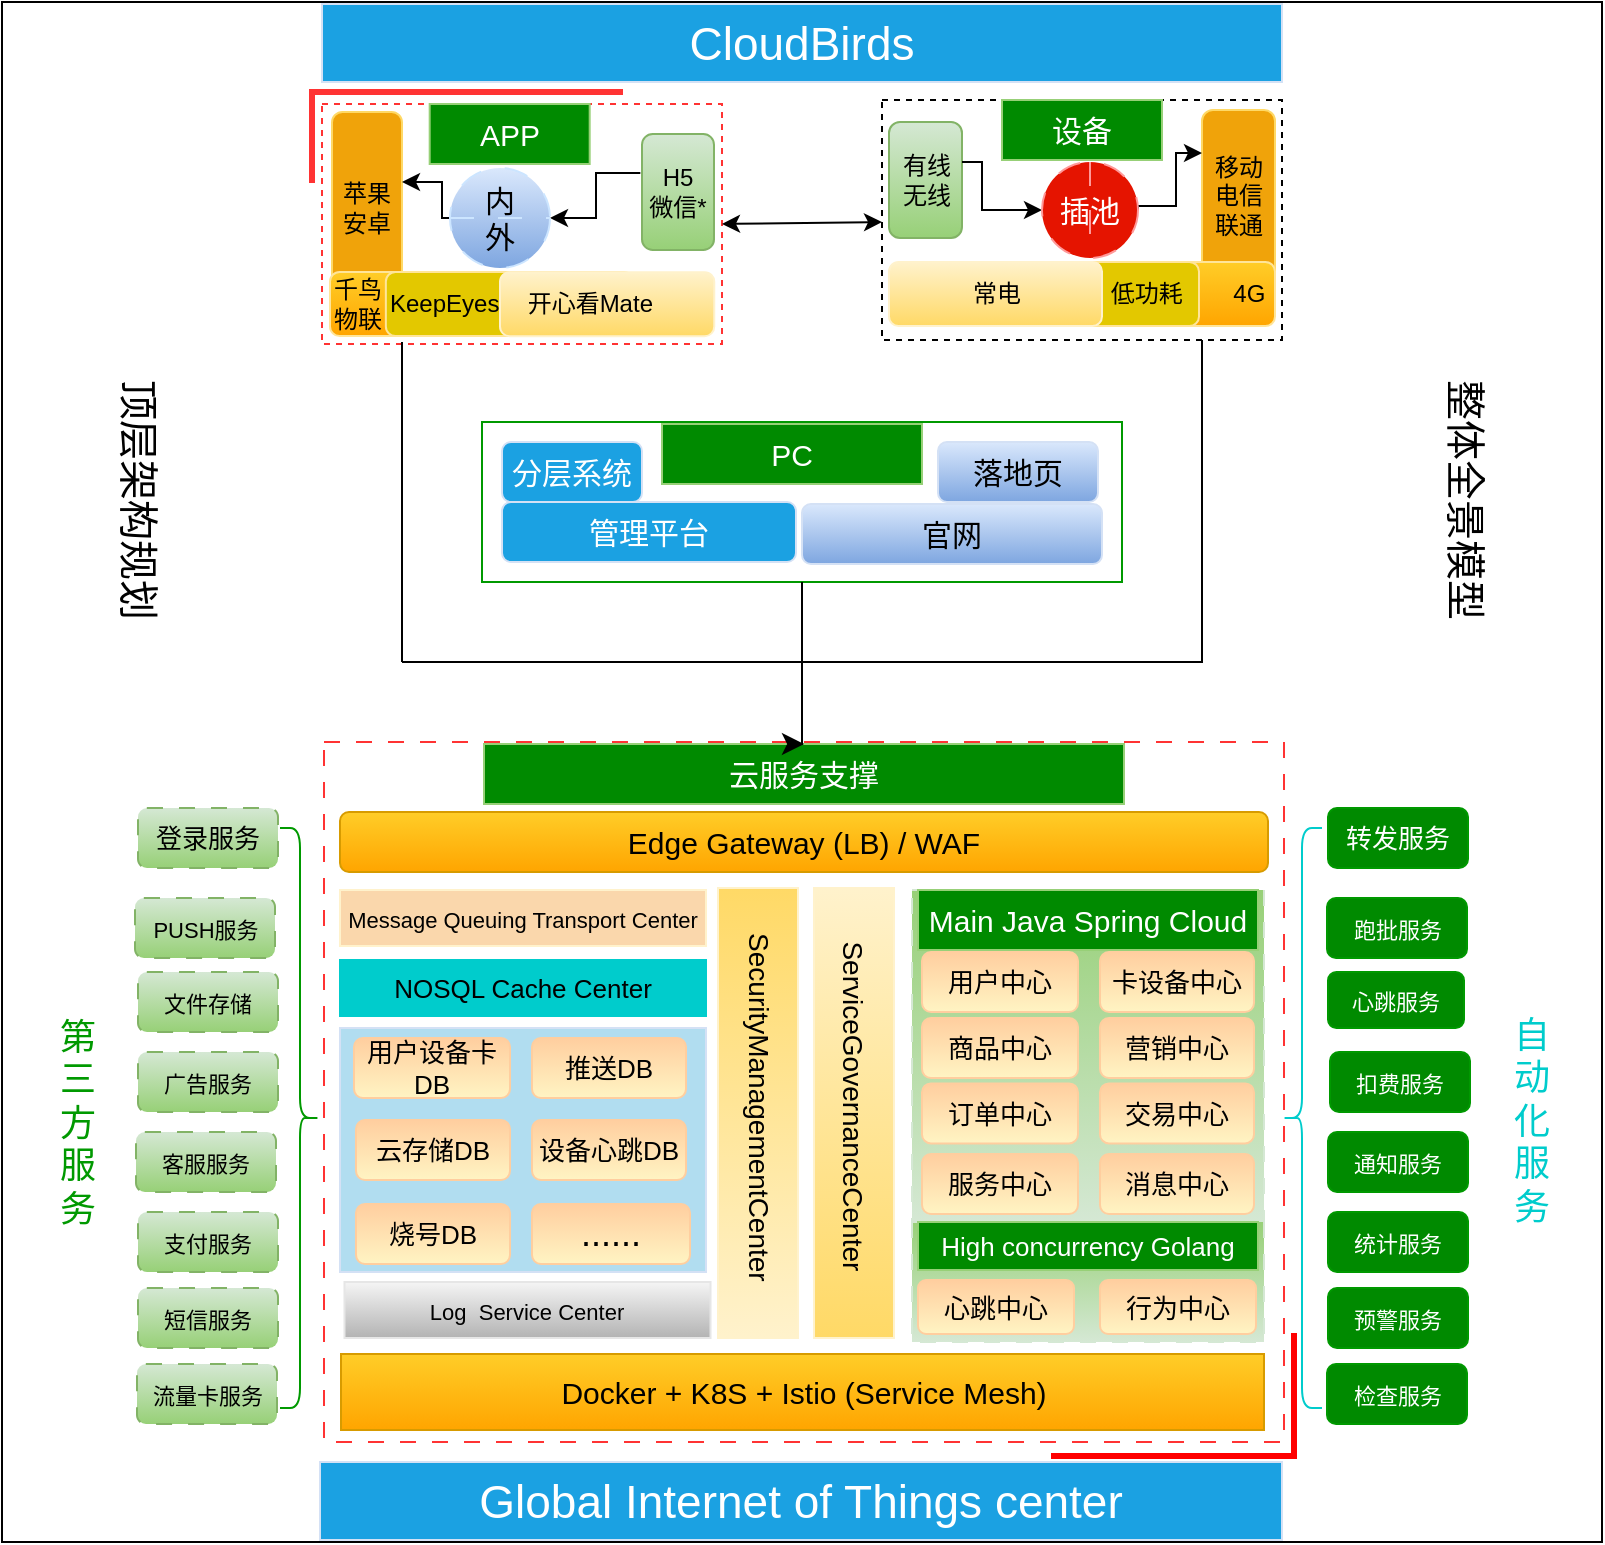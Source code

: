 <mxfile version="20.8.23" type="github">
  <diagram name="第 1 页" id="3wjH-HXWQzSyyufw11Ov">
    <mxGraphModel dx="2261" dy="1924" grid="1" gridSize="10" guides="1" tooltips="1" connect="1" arrows="1" fold="1" page="1" pageScale="1" pageWidth="827" pageHeight="1169" math="0" shadow="0">
      <root>
        <mxCell id="0" />
        <mxCell id="1" parent="0" />
        <mxCell id="p9PwpCMCgUYC3A1e71X0-145" value="" style="rounded=0;whiteSpace=wrap;html=1;fontSize=13;" vertex="1" parent="1">
          <mxGeometry x="-40" y="-10" width="800" height="770" as="geometry" />
        </mxCell>
        <mxCell id="p9PwpCMCgUYC3A1e71X0-10" value="" style="rounded=0;whiteSpace=wrap;html=1;fontSize=15;strokeColor=#009900;" vertex="1" parent="1">
          <mxGeometry x="200" y="200" width="320" height="80" as="geometry" />
        </mxCell>
        <mxCell id="p9PwpCMCgUYC3A1e71X0-11" value="" style="rounded=0;whiteSpace=wrap;html=1;fontSize=15;strokeColor=#FF3333;dashed=1;" vertex="1" parent="1">
          <mxGeometry x="120" y="41" width="200" height="120" as="geometry" />
        </mxCell>
        <mxCell id="p9PwpCMCgUYC3A1e71X0-12" value="" style="rounded=0;whiteSpace=wrap;html=1;fontSize=15;dashed=1;" vertex="1" parent="1">
          <mxGeometry x="400" y="39" width="200" height="120" as="geometry" />
        </mxCell>
        <mxCell id="p9PwpCMCgUYC3A1e71X0-13" value="" style="rounded=0;whiteSpace=wrap;html=1;fontSize=15;strokeColor=#FF3333;dashed=1;dashPattern=8 8;" vertex="1" parent="1">
          <mxGeometry x="121" y="360" width="480" height="350" as="geometry" />
        </mxCell>
        <mxCell id="p9PwpCMCgUYC3A1e71X0-14" value="APP" style="text;html=1;align=center;verticalAlign=middle;whiteSpace=wrap;rounded=0;fontSize=15;fillColor=#008a00;fontColor=#ffffff;strokeColor=#97D077;" vertex="1" parent="1">
          <mxGeometry x="173.84" y="41" width="80" height="30" as="geometry" />
        </mxCell>
        <mxCell id="p9PwpCMCgUYC3A1e71X0-15" value="设备" style="text;html=1;align=center;verticalAlign=middle;whiteSpace=wrap;rounded=0;fontSize=15;fillColor=#008a00;fontColor=#ffffff;strokeColor=#97D077;" vertex="1" parent="1">
          <mxGeometry x="460" y="39" width="80" height="30" as="geometry" />
        </mxCell>
        <mxCell id="p9PwpCMCgUYC3A1e71X0-16" value="PC" style="text;html=1;align=center;verticalAlign=middle;whiteSpace=wrap;rounded=0;fontSize=15;fillColor=#008a00;fontColor=#ffffff;strokeColor=#97D077;" vertex="1" parent="1">
          <mxGeometry x="290" y="201" width="130" height="30" as="geometry" />
        </mxCell>
        <mxCell id="p9PwpCMCgUYC3A1e71X0-17" value="云服务支撑" style="text;html=1;align=center;verticalAlign=middle;whiteSpace=wrap;rounded=0;fontSize=15;fillColor=#008a00;fontColor=#ffffff;strokeColor=#97D077;" vertex="1" parent="1">
          <mxGeometry x="201" y="361" width="320" height="30" as="geometry" />
        </mxCell>
        <mxCell id="p9PwpCMCgUYC3A1e71X0-18" value="苹果&lt;br style=&quot;font-size: 12px;&quot;&gt;安卓" style="rounded=1;whiteSpace=wrap;html=1;fontSize=12;fillColor=#f0a30a;strokeColor=#FFD966;fontColor=#000000;" vertex="1" parent="1">
          <mxGeometry x="125" y="45" width="35" height="95" as="geometry" />
        </mxCell>
        <mxCell id="p9PwpCMCgUYC3A1e71X0-176" value="" style="edgeStyle=orthogonalEdgeStyle;rounded=0;orthogonalLoop=1;jettySize=auto;html=1;fontSize=12;fontColor=#000000;exitX=-0.023;exitY=0.337;exitDx=0;exitDy=0;exitPerimeter=0;" edge="1" parent="1" source="p9PwpCMCgUYC3A1e71X0-19" target="p9PwpCMCgUYC3A1e71X0-85">
          <mxGeometry relative="1" as="geometry" />
        </mxCell>
        <mxCell id="p9PwpCMCgUYC3A1e71X0-19" value="H5&lt;br style=&quot;font-size: 12px;&quot;&gt;微信*" style="rounded=1;whiteSpace=wrap;html=1;fontSize=12;fillColor=#d5e8d4;gradientColor=#97d077;strokeColor=#82b366;" vertex="1" parent="1">
          <mxGeometry x="280" y="56" width="36" height="58" as="geometry" />
        </mxCell>
        <mxCell id="p9PwpCMCgUYC3A1e71X0-20" value="&lt;font style=&quot;font-size: 12px;&quot;&gt;千鸟&lt;br&gt;物联&lt;/font&gt;" style="rounded=1;whiteSpace=wrap;html=1;fontSize=12;fillColor=#ffcd28;strokeColor=#FFE599;aspect=fixed;align=left;gradientColor=#ffa500;" vertex="1" parent="1">
          <mxGeometry x="124" y="125" width="55.65" height="32" as="geometry" />
        </mxCell>
        <mxCell id="p9PwpCMCgUYC3A1e71X0-21" value="KeepEyes" style="rounded=1;whiteSpace=wrap;html=1;fontSize=12;fillColor=#e3c800;strokeColor=#FFE599;fontColor=#000000;aspect=fixed;align=left;" vertex="1" parent="1">
          <mxGeometry x="151.93" y="125" width="123.81" height="32" as="geometry" />
        </mxCell>
        <mxCell id="p9PwpCMCgUYC3A1e71X0-23" value="" style="shape=partialRectangle;whiteSpace=wrap;html=1;bottom=0;right=0;fillColor=none;fontSize=15;strokeColor=#FF3333;strokeWidth=3;" vertex="1" parent="1">
          <mxGeometry x="115" y="35" width="154" height="44" as="geometry" />
        </mxCell>
        <mxCell id="p9PwpCMCgUYC3A1e71X0-22" value="开心看Mate&amp;nbsp; &amp;nbsp; &amp;nbsp;" style="rounded=1;whiteSpace=wrap;html=1;fontSize=12;fillColor=#fff2cc;strokeColor=#FFF2CC;gradientColor=#ffd966;aspect=fixed;align=center;" vertex="1" parent="1">
          <mxGeometry x="209" y="125.1" width="107.14" height="32" as="geometry" />
        </mxCell>
        <mxCell id="p9PwpCMCgUYC3A1e71X0-24" value="" style="shape=partialRectangle;whiteSpace=wrap;html=1;top=0;left=0;fillColor=none;fontSize=15;strokeColor=#FF0000;strokeWidth=3;" vertex="1" parent="1">
          <mxGeometry x="486" y="657" width="120" height="60" as="geometry" />
        </mxCell>
        <mxCell id="p9PwpCMCgUYC3A1e71X0-68" value="" style="edgeStyle=segmentEdgeStyle;endArrow=classic;html=1;curved=0;rounded=0;endSize=8;startSize=8;fontSize=21;entryX=0.5;entryY=0;entryDx=0;entryDy=0;exitX=0.8;exitY=1;exitDx=0;exitDy=0;exitPerimeter=0;" edge="1" parent="1" source="p9PwpCMCgUYC3A1e71X0-12" target="p9PwpCMCgUYC3A1e71X0-17">
          <mxGeometry width="50" height="50" relative="1" as="geometry">
            <mxPoint x="560" y="200" as="sourcePoint" />
            <mxPoint x="440" y="200" as="targetPoint" />
            <Array as="points">
              <mxPoint x="560" y="320" />
              <mxPoint x="360" y="320" />
            </Array>
          </mxGeometry>
        </mxCell>
        <mxCell id="p9PwpCMCgUYC3A1e71X0-70" value="" style="endArrow=classic;startArrow=classic;html=1;rounded=0;fontSize=21;exitX=1;exitY=0.5;exitDx=0;exitDy=0;" edge="1" parent="1" source="p9PwpCMCgUYC3A1e71X0-11">
          <mxGeometry width="50" height="50" relative="1" as="geometry">
            <mxPoint x="320" y="220" as="sourcePoint" />
            <mxPoint x="400" y="100" as="targetPoint" />
          </mxGeometry>
        </mxCell>
        <mxCell id="p9PwpCMCgUYC3A1e71X0-72" value="" style="endArrow=none;html=1;rounded=0;fontSize=21;" edge="1" parent="1">
          <mxGeometry width="50" height="50" relative="1" as="geometry">
            <mxPoint x="160" y="320" as="sourcePoint" />
            <mxPoint x="360" y="320" as="targetPoint" />
          </mxGeometry>
        </mxCell>
        <mxCell id="p9PwpCMCgUYC3A1e71X0-73" value="" style="endArrow=none;html=1;rounded=0;fontSize=21;entryX=0.5;entryY=1;entryDx=0;entryDy=0;" edge="1" parent="1" target="p9PwpCMCgUYC3A1e71X0-10">
          <mxGeometry width="50" height="50" relative="1" as="geometry">
            <mxPoint x="360" y="360" as="sourcePoint" />
            <mxPoint x="440" y="200" as="targetPoint" />
          </mxGeometry>
        </mxCell>
        <mxCell id="p9PwpCMCgUYC3A1e71X0-74" value="" style="endArrow=none;html=1;rounded=0;fontSize=21;" edge="1" parent="1">
          <mxGeometry width="50" height="50" relative="1" as="geometry">
            <mxPoint x="160" y="320" as="sourcePoint" />
            <mxPoint x="160" y="160" as="targetPoint" />
          </mxGeometry>
        </mxCell>
        <mxCell id="p9PwpCMCgUYC3A1e71X0-75" value="移动&lt;br style=&quot;font-size: 12px;&quot;&gt;电信&lt;br style=&quot;font-size: 12px;&quot;&gt;联通" style="rounded=1;whiteSpace=wrap;html=1;fontSize=12;fillColor=#f0a30a;strokeColor=#FFD966;fontColor=#000000;" vertex="1" parent="1">
          <mxGeometry x="560" y="44" width="36.5" height="86" as="geometry" />
        </mxCell>
        <mxCell id="p9PwpCMCgUYC3A1e71X0-84" value="" style="edgeStyle=orthogonalEdgeStyle;rounded=0;orthogonalLoop=1;jettySize=auto;html=1;fontSize=17;exitX=1;exitY=0.5;exitDx=0;exitDy=0;entryX=0;entryY=0.25;entryDx=0;entryDy=0;" edge="1" parent="1" source="p9PwpCMCgUYC3A1e71X0-83" target="p9PwpCMCgUYC3A1e71X0-75">
          <mxGeometry relative="1" as="geometry">
            <Array as="points">
              <mxPoint x="528" y="92" />
              <mxPoint x="547" y="92" />
              <mxPoint x="547" y="66" />
            </Array>
          </mxGeometry>
        </mxCell>
        <mxCell id="p9PwpCMCgUYC3A1e71X0-77" value="有线&lt;br style=&quot;font-size: 12px;&quot;&gt;无线" style="rounded=1;whiteSpace=wrap;html=1;fontSize=12;fillColor=#d5e8d4;gradientColor=#97d077;strokeColor=#82b366;" vertex="1" parent="1">
          <mxGeometry x="403.5" y="50" width="36.5" height="58" as="geometry" />
        </mxCell>
        <mxCell id="p9PwpCMCgUYC3A1e71X0-80" value="4G&amp;nbsp;" style="rounded=1;whiteSpace=wrap;html=1;fontSize=12;fillColor=#ffcd28;strokeColor=#FFE599;align=right;gradientColor=#ffa500;" vertex="1" parent="1">
          <mxGeometry x="550" y="120" width="46.5" height="32" as="geometry" />
        </mxCell>
        <mxCell id="p9PwpCMCgUYC3A1e71X0-81" value="低功耗&amp;nbsp;&amp;nbsp;" style="rounded=1;whiteSpace=wrap;html=1;fontSize=12;fillColor=#e3c800;strokeColor=#FFE599;fontColor=#000000;align=right;" vertex="1" parent="1">
          <mxGeometry x="470" y="120" width="88.5" height="32" as="geometry" />
        </mxCell>
        <mxCell id="p9PwpCMCgUYC3A1e71X0-82" value="常电" style="rounded=1;whiteSpace=wrap;html=1;fontSize=12;fillColor=#fff2cc;gradientColor=#ffd966;strokeColor=#FFF2CC;" vertex="1" parent="1">
          <mxGeometry x="403.5" y="120" width="106.5" height="32" as="geometry" />
        </mxCell>
        <mxCell id="p9PwpCMCgUYC3A1e71X0-124" value="" style="edgeStyle=orthogonalEdgeStyle;rounded=0;orthogonalLoop=1;jettySize=auto;html=1;fontSize=16;fontColor=#FF3333;entryX=0;entryY=0.5;entryDx=0;entryDy=0;" edge="1" parent="1" target="p9PwpCMCgUYC3A1e71X0-83">
          <mxGeometry relative="1" as="geometry">
            <mxPoint x="440" y="70" as="sourcePoint" />
            <mxPoint x="450" y="84" as="targetPoint" />
            <Array as="points">
              <mxPoint x="440" y="70" />
              <mxPoint x="450" y="70" />
              <mxPoint x="450" y="94" />
            </Array>
          </mxGeometry>
        </mxCell>
        <mxCell id="p9PwpCMCgUYC3A1e71X0-83" value="插池" style="shape=lineEllipse;line=vertical;perimeter=ellipsePerimeter;whiteSpace=wrap;html=1;backgroundOutline=1;strokeColor=#FF9999;fontSize=15;fillColor=#e51400;dashed=1;dashPattern=12 12;fontColor=#ffffff;" vertex="1" parent="1">
          <mxGeometry x="480" y="70" width="48" height="48" as="geometry" />
        </mxCell>
        <mxCell id="p9PwpCMCgUYC3A1e71X0-123" style="edgeStyle=orthogonalEdgeStyle;rounded=0;orthogonalLoop=1;jettySize=auto;html=1;fontSize=16;fontColor=#FF3333;" edge="1" parent="1" source="p9PwpCMCgUYC3A1e71X0-85">
          <mxGeometry relative="1" as="geometry">
            <mxPoint x="160" y="80" as="targetPoint" />
            <Array as="points">
              <mxPoint x="180" y="98" />
              <mxPoint x="180" y="80" />
              <mxPoint x="160" y="80" />
            </Array>
          </mxGeometry>
        </mxCell>
        <mxCell id="p9PwpCMCgUYC3A1e71X0-85" value="内&lt;br style=&quot;font-size: 15px;&quot;&gt;外" style="shape=lineEllipse;perimeter=ellipsePerimeter;whiteSpace=wrap;html=1;backgroundOutline=1;strokeColor=#CCE5FF;fontSize=15;fillColor=#dae8fc;dashed=1;dashPattern=12 12;gradientColor=#7ea6e0;" vertex="1" parent="1">
          <mxGeometry x="184" y="73" width="50" height="50" as="geometry" />
        </mxCell>
        <mxCell id="p9PwpCMCgUYC3A1e71X0-86" value="管理平台" style="rounded=1;whiteSpace=wrap;html=1;fontSize=15;fillColor=#1ba1e2;strokeColor=#D4E1F5;fontColor=#ffffff;" vertex="1" parent="1">
          <mxGeometry x="210" y="240" width="147" height="30" as="geometry" />
        </mxCell>
        <mxCell id="p9PwpCMCgUYC3A1e71X0-87" value="分层系统" style="rounded=1;whiteSpace=wrap;html=1;fontSize=15;fillColor=#1ba1e2;strokeColor=#D4E1F5;fontColor=#ffffff;" vertex="1" parent="1">
          <mxGeometry x="210" y="210" width="70" height="30" as="geometry" />
        </mxCell>
        <mxCell id="p9PwpCMCgUYC3A1e71X0-91" value="官网" style="rounded=1;whiteSpace=wrap;html=1;fontSize=15;fillColor=#dae8fc;strokeColor=#D4E1F5;gradientColor=#7ea6e0;" vertex="1" parent="1">
          <mxGeometry x="360" y="241" width="150" height="30" as="geometry" />
        </mxCell>
        <mxCell id="p9PwpCMCgUYC3A1e71X0-92" value="落地页" style="rounded=1;whiteSpace=wrap;html=1;fontSize=15;fillColor=#dae8fc;strokeColor=#D4E1F5;gradientColor=#7ea6e0;" vertex="1" parent="1">
          <mxGeometry x="428" y="210" width="80" height="30" as="geometry" />
        </mxCell>
        <mxCell id="p9PwpCMCgUYC3A1e71X0-93" value="" style="shape=curlyBracket;whiteSpace=wrap;html=1;rounded=1;flipH=1;labelPosition=right;verticalLabelPosition=middle;align=left;verticalAlign=middle;strokeColor=#009900;fontSize=17;fillColor=#FFF2CC;" vertex="1" parent="1">
          <mxGeometry x="99" y="403" width="20" height="290" as="geometry" />
        </mxCell>
        <mxCell id="p9PwpCMCgUYC3A1e71X0-94" value="&lt;font style=&quot;font-size: 13px;&quot;&gt;登录服务&lt;/font&gt;" style="rounded=1;whiteSpace=wrap;html=1;strokeColor=#82b366;fontSize=17;fillColor=#d5e8d4;gradientColor=#97d077;dashed=1;dashPattern=8 8;" vertex="1" parent="1">
          <mxGeometry x="28" y="393" width="70" height="30" as="geometry" />
        </mxCell>
        <mxCell id="p9PwpCMCgUYC3A1e71X0-95" value="&lt;font style=&quot;font-size: 11px;&quot;&gt;PUSH服务&lt;/font&gt;" style="rounded=1;whiteSpace=wrap;html=1;strokeColor=#82b366;fontSize=17;fillColor=#d5e8d4;gradientColor=#97d077;dashed=1;dashPattern=8 8;" vertex="1" parent="1">
          <mxGeometry x="26.5" y="438" width="70" height="30" as="geometry" />
        </mxCell>
        <mxCell id="p9PwpCMCgUYC3A1e71X0-96" value="&lt;font style=&quot;font-size: 11px;&quot;&gt;文件存储&lt;/font&gt;" style="rounded=1;whiteSpace=wrap;html=1;strokeColor=#82b366;fontSize=17;fillColor=#d5e8d4;gradientColor=#97d077;dashed=1;dashPattern=8 8;" vertex="1" parent="1">
          <mxGeometry x="28" y="475" width="70" height="30" as="geometry" />
        </mxCell>
        <mxCell id="p9PwpCMCgUYC3A1e71X0-97" value="&lt;span style=&quot;font-size: 11px;&quot;&gt;广告服务&lt;/span&gt;" style="rounded=1;whiteSpace=wrap;html=1;strokeColor=#82b366;fontSize=17;fillColor=#d5e8d4;gradientColor=#97d077;dashed=1;dashPattern=8 8;" vertex="1" parent="1">
          <mxGeometry x="28" y="515" width="70" height="30" as="geometry" />
        </mxCell>
        <mxCell id="p9PwpCMCgUYC3A1e71X0-98" value="&lt;span style=&quot;font-size: 11px;&quot;&gt;客服服务&lt;/span&gt;" style="rounded=1;whiteSpace=wrap;html=1;strokeColor=#82b366;fontSize=17;fillColor=#d5e8d4;gradientColor=#97d077;dashed=1;dashPattern=8 8;" vertex="1" parent="1">
          <mxGeometry x="27" y="555" width="70" height="30" as="geometry" />
        </mxCell>
        <mxCell id="p9PwpCMCgUYC3A1e71X0-99" value="&lt;span style=&quot;font-size: 11px;&quot;&gt;支付服务&lt;/span&gt;" style="rounded=1;whiteSpace=wrap;html=1;strokeColor=#82b366;fontSize=17;fillColor=#d5e8d4;gradientColor=#97d077;dashed=1;dashPattern=8 8;" vertex="1" parent="1">
          <mxGeometry x="28" y="595" width="70" height="30" as="geometry" />
        </mxCell>
        <mxCell id="p9PwpCMCgUYC3A1e71X0-100" value="&lt;span style=&quot;font-size: 11px;&quot;&gt;短信服务&lt;/span&gt;" style="rounded=1;whiteSpace=wrap;html=1;strokeColor=#82b366;fontSize=17;fillColor=#d5e8d4;gradientColor=#97d077;dashed=1;dashPattern=8 8;" vertex="1" parent="1">
          <mxGeometry x="28" y="633" width="70" height="30" as="geometry" />
        </mxCell>
        <mxCell id="p9PwpCMCgUYC3A1e71X0-104" value="&lt;font color=&quot;#009900&quot; style=&quot;font-size: 18px;&quot;&gt;第&lt;br&gt;三&lt;br&gt;方&lt;br&gt;服&lt;br&gt;务&lt;/font&gt;" style="text;html=1;strokeColor=none;fillColor=none;align=center;verticalAlign=middle;whiteSpace=wrap;rounded=0;fontSize=11;" vertex="1" parent="1">
          <mxGeometry x="-32" y="536" width="60" height="30" as="geometry" />
        </mxCell>
        <mxCell id="p9PwpCMCgUYC3A1e71X0-106" value="&lt;span style=&quot;font-size: 11px;&quot;&gt;流量卡服务&lt;/span&gt;" style="rounded=1;whiteSpace=wrap;html=1;strokeColor=#82b366;fontSize=17;fillColor=#d5e8d4;gradientColor=#97d077;dashed=1;dashPattern=8 8;" vertex="1" parent="1">
          <mxGeometry x="27.5" y="671" width="70" height="30" as="geometry" />
        </mxCell>
        <mxCell id="p9PwpCMCgUYC3A1e71X0-108" value="&lt;font style=&quot;font-size: 13px;&quot;&gt;转发服务&lt;/font&gt;" style="rounded=1;whiteSpace=wrap;html=1;strokeColor=#009900;fontSize=17;fillColor=#008a00;fontColor=#ffffff;" vertex="1" parent="1">
          <mxGeometry x="623" y="393" width="70" height="30" as="geometry" />
        </mxCell>
        <mxCell id="p9PwpCMCgUYC3A1e71X0-109" value="&lt;span style=&quot;font-size: 11px;&quot;&gt;跑批服务&lt;/span&gt;" style="rounded=1;whiteSpace=wrap;html=1;strokeColor=#009900;fontSize=17;fillColor=#008a00;fontColor=#ffffff;" vertex="1" parent="1">
          <mxGeometry x="622.5" y="438" width="70" height="30" as="geometry" />
        </mxCell>
        <mxCell id="p9PwpCMCgUYC3A1e71X0-110" value="&lt;font style=&quot;font-size: 11px;&quot;&gt;心跳服务&lt;/font&gt;" style="rounded=1;whiteSpace=wrap;html=1;strokeColor=#009900;fontSize=17;fillColor=#008a00;fontColor=#ffffff;" vertex="1" parent="1">
          <mxGeometry x="623" y="475" width="68" height="28" as="geometry" />
        </mxCell>
        <mxCell id="p9PwpCMCgUYC3A1e71X0-111" value="&lt;span style=&quot;font-size: 11px;&quot;&gt;扣费服务&lt;/span&gt;" style="rounded=1;whiteSpace=wrap;html=1;strokeColor=#009900;fontSize=17;fillColor=#008a00;fontColor=#ffffff;" vertex="1" parent="1">
          <mxGeometry x="624" y="515" width="70" height="30" as="geometry" />
        </mxCell>
        <mxCell id="p9PwpCMCgUYC3A1e71X0-112" value="&lt;span style=&quot;font-size: 11px;&quot;&gt;通知服务&lt;/span&gt;" style="rounded=1;whiteSpace=wrap;html=1;strokeColor=#009900;fontSize=17;fillColor=#008a00;fontColor=#ffffff;" vertex="1" parent="1">
          <mxGeometry x="623" y="555" width="70" height="30" as="geometry" />
        </mxCell>
        <mxCell id="p9PwpCMCgUYC3A1e71X0-113" value="&lt;span style=&quot;font-size: 11px;&quot;&gt;统计服务&lt;/span&gt;" style="rounded=1;whiteSpace=wrap;html=1;strokeColor=#009900;fontSize=17;fillColor=#008a00;fontColor=#ffffff;" vertex="1" parent="1">
          <mxGeometry x="623" y="595" width="70" height="30" as="geometry" />
        </mxCell>
        <mxCell id="p9PwpCMCgUYC3A1e71X0-114" value="&lt;span style=&quot;font-size: 11px;&quot;&gt;预警服务&lt;/span&gt;" style="rounded=1;whiteSpace=wrap;html=1;strokeColor=#009900;fontSize=17;fillColor=#008a00;fontColor=#ffffff;" vertex="1" parent="1">
          <mxGeometry x="623" y="633" width="70" height="30" as="geometry" />
        </mxCell>
        <mxCell id="p9PwpCMCgUYC3A1e71X0-115" value="&lt;font style=&quot;font-size: 18px;&quot;&gt;&lt;font color=&quot;#00cccc&quot;&gt;自&lt;br&gt;动&lt;br&gt;化&lt;br&gt;服&lt;br&gt;务&lt;/font&gt;&lt;br&gt;&lt;/font&gt;" style="text;html=1;strokeColor=none;fillColor=none;align=center;verticalAlign=middle;whiteSpace=wrap;rounded=0;fontSize=11;" vertex="1" parent="1">
          <mxGeometry x="695" y="535" width="60" height="30" as="geometry" />
        </mxCell>
        <mxCell id="p9PwpCMCgUYC3A1e71X0-116" value="&lt;span style=&quot;font-size: 11px;&quot;&gt;检查服务&lt;/span&gt;" style="rounded=1;whiteSpace=wrap;html=1;strokeColor=#009900;fontSize=17;fillColor=#008a00;fontColor=#ffffff;" vertex="1" parent="1">
          <mxGeometry x="622.5" y="671" width="70" height="30" as="geometry" />
        </mxCell>
        <mxCell id="p9PwpCMCgUYC3A1e71X0-117" value="" style="shape=curlyBracket;whiteSpace=wrap;html=1;rounded=1;labelPosition=left;verticalLabelPosition=middle;align=right;verticalAlign=middle;strokeColor=#00CCCC;fontSize=16;fontColor=#FF3333;fillColor=#FFF2CC;" vertex="1" parent="1">
          <mxGeometry x="600" y="403" width="20" height="290" as="geometry" />
        </mxCell>
        <mxCell id="p9PwpCMCgUYC3A1e71X0-118" value="Edge Gateway (LB) / WAF" style="rounded=1;whiteSpace=wrap;html=1;strokeColor=#d79b00;fontSize=15;fillColor=#ffcd28;gradientColor=#ffa500;" vertex="1" parent="1">
          <mxGeometry x="129" y="395" width="464" height="30" as="geometry" />
        </mxCell>
        <mxCell id="p9PwpCMCgUYC3A1e71X0-129" value="&lt;font style=&quot;font-size: 11px;&quot; color=&quot;#000000&quot;&gt;Message Queuing Transport Center&lt;/font&gt;" style="rounded=0;whiteSpace=wrap;html=1;strokeColor=#FFF2CC;fontSize=13;fillColor=#fad7ac;" vertex="1" parent="1">
          <mxGeometry x="129" y="434" width="183" height="28" as="geometry" />
        </mxCell>
        <mxCell id="p9PwpCMCgUYC3A1e71X0-130" value="" style="rounded=0;whiteSpace=wrap;html=1;strokeColor=#D4E1F5;fontSize=13;fillColor=#b1ddf0;" vertex="1" parent="1">
          <mxGeometry x="129" y="503" width="183" height="122" as="geometry" />
        </mxCell>
        <mxCell id="p9PwpCMCgUYC3A1e71X0-131" value="Docker + K8S + Istio (Service Mesh)" style="rounded=0;whiteSpace=wrap;html=1;strokeColor=#d79b00;fontSize=15;fillColor=#ffcd28;gradientColor=#ffa500;" vertex="1" parent="1">
          <mxGeometry x="129.5" y="666" width="461.5" height="38" as="geometry" />
        </mxCell>
        <mxCell id="p9PwpCMCgUYC3A1e71X0-133" value="" style="rounded=0;whiteSpace=wrap;html=1;dashed=1;dashPattern=8 8;strokeColor=#D5E8D4;fontSize=13;fontColor=#00CCCC;fillColor=#97D077;gradientColor=#D5E8D4;" vertex="1" parent="1">
          <mxGeometry x="415" y="434" width="176" height="166" as="geometry" />
        </mxCell>
        <mxCell id="p9PwpCMCgUYC3A1e71X0-134" value="" style="rounded=0;whiteSpace=wrap;html=1;strokeColor=#FFF2CC;fontSize=13;fillColor=#fff2cc;gradientColor=#ffd966;direction=west;" vertex="1" parent="1">
          <mxGeometry x="318" y="433" width="40" height="225" as="geometry" />
        </mxCell>
        <mxCell id="p9PwpCMCgUYC3A1e71X0-136" value="" style="rounded=0;whiteSpace=wrap;html=1;strokeColor=#FFF2CC;fontSize=13;fillColor=#fff2cc;gradientColor=#ffd966;" vertex="1" parent="1">
          <mxGeometry x="366" y="433" width="40" height="225" as="geometry" />
        </mxCell>
        <mxCell id="p9PwpCMCgUYC3A1e71X0-137" value="&lt;font color=&quot;#000000&quot;&gt;用户设备卡DB&lt;/font&gt;" style="rounded=1;whiteSpace=wrap;html=1;strokeColor=#FFCE9F;fontSize=13;fontColor=#00CCCC;fillColor=#FFCE9F;gradientColor=#FFF4C3;" vertex="1" parent="1">
          <mxGeometry x="136" y="508" width="78" height="30" as="geometry" />
        </mxCell>
        <mxCell id="p9PwpCMCgUYC3A1e71X0-139" value="&lt;font color=&quot;#000000&quot;&gt;推送DB&lt;/font&gt;" style="rounded=1;whiteSpace=wrap;html=1;strokeColor=#FFCE9F;fontSize=13;fontColor=#00CCCC;fillColor=#FFCE9F;gradientColor=#FFF4C3;" vertex="1" parent="1">
          <mxGeometry x="225" y="508" width="77" height="30" as="geometry" />
        </mxCell>
        <mxCell id="p9PwpCMCgUYC3A1e71X0-140" value="&lt;font color=&quot;#000000&quot;&gt;云存储DB&lt;/font&gt;" style="rounded=1;whiteSpace=wrap;html=1;strokeColor=#FFCE9F;fontSize=13;fontColor=#00CCCC;fillColor=#FFCE9F;gradientColor=#FFF4C3;" vertex="1" parent="1">
          <mxGeometry x="137" y="549" width="77" height="30" as="geometry" />
        </mxCell>
        <mxCell id="p9PwpCMCgUYC3A1e71X0-141" value="&lt;font color=&quot;#000000&quot;&gt;设备心跳DB&lt;/font&gt;" style="rounded=1;whiteSpace=wrap;html=1;strokeColor=#FFCE9F;fontSize=13;fontColor=#00CCCC;fillColor=#FFCE9F;gradientColor=#FFF4C3;" vertex="1" parent="1">
          <mxGeometry x="225" y="549" width="77" height="30" as="geometry" />
        </mxCell>
        <mxCell id="p9PwpCMCgUYC3A1e71X0-142" value="&lt;font color=&quot;#000000&quot;&gt;烧号DB&lt;/font&gt;" style="rounded=1;whiteSpace=wrap;html=1;strokeColor=#FFCE9F;fontSize=13;fontColor=#00CCCC;fillColor=#FFCE9F;gradientColor=#FFF4C3;" vertex="1" parent="1">
          <mxGeometry x="137" y="591" width="77" height="30" as="geometry" />
        </mxCell>
        <mxCell id="p9PwpCMCgUYC3A1e71X0-146" value="&lt;font style=&quot;font-size: 20px;&quot;&gt;顶层架构规划&lt;/font&gt;" style="text;html=1;strokeColor=none;fillColor=none;align=center;verticalAlign=middle;whiteSpace=wrap;rounded=0;fontSize=20;fontColor=#000000;rotation=90;" vertex="1" parent="1">
          <mxGeometry x="-83" y="224" width="224" height="30" as="geometry" />
        </mxCell>
        <mxCell id="p9PwpCMCgUYC3A1e71X0-147" value="&lt;font style=&quot;font-size: 20px;&quot;&gt;整体全景模型&lt;/font&gt;" style="text;html=1;strokeColor=none;fillColor=none;align=center;verticalAlign=middle;whiteSpace=wrap;rounded=0;fontSize=20;fontColor=#000000;rotation=90;" vertex="1" parent="1">
          <mxGeometry x="590" y="224" width="205" height="30" as="geometry" />
        </mxCell>
        <mxCell id="p9PwpCMCgUYC3A1e71X0-148" value="&lt;font style=&quot;font-size: 14px;&quot;&gt;SecurityManagementCenter&lt;br&gt;&lt;br&gt;&lt;/font&gt;" style="text;html=1;strokeColor=none;fillColor=none;align=center;verticalAlign=middle;whiteSpace=wrap;rounded=0;fontSize=18;fontColor=#000000;rotation=90;" vertex="1" parent="1">
          <mxGeometry x="251" y="527.69" width="156" height="30" as="geometry" />
        </mxCell>
        <mxCell id="p9PwpCMCgUYC3A1e71X0-149" value="&lt;font style=&quot;font-size: 14px;&quot;&gt;ServiceGovernanceCenter&lt;/font&gt;" style="text;html=1;strokeColor=none;fillColor=none;align=center;verticalAlign=middle;whiteSpace=wrap;rounded=0;fontSize=18;fontColor=#000000;rotation=90;" vertex="1" parent="1">
          <mxGeometry x="312.31" y="527.69" width="149.37" height="30" as="geometry" />
        </mxCell>
        <mxCell id="p9PwpCMCgUYC3A1e71X0-151" value="&lt;font style=&quot;font-size: 18px;&quot; color=&quot;#000000&quot;&gt;......&lt;/font&gt;" style="rounded=1;whiteSpace=wrap;html=1;strokeColor=#FFCE9F;fontSize=13;fontColor=#00CCCC;fillColor=#FFCE9F;gradientColor=#FFF4C3;" vertex="1" parent="1">
          <mxGeometry x="225" y="591" width="79" height="30" as="geometry" />
        </mxCell>
        <mxCell id="p9PwpCMCgUYC3A1e71X0-152" value="&lt;font color=&quot;#000000&quot;&gt;NOSQL Cache Center&lt;/font&gt;" style="rounded=0;whiteSpace=wrap;html=1;strokeColor=#00CCCC;fontSize=13;fontColor=#00CCCC;fillColor=#00CCCC;" vertex="1" parent="1">
          <mxGeometry x="129" y="469" width="183" height="28" as="geometry" />
        </mxCell>
        <mxCell id="p9PwpCMCgUYC3A1e71X0-153" value="&lt;font style=&quot;font-size: 11px;&quot; color=&quot;#000000&quot;&gt;Log&amp;nbsp; Service Center&lt;/font&gt;" style="rounded=0;whiteSpace=wrap;html=1;strokeColor=#E6E6E6;fontSize=13;fillColor=#f5f5f5;gradientColor=#b3b3b3;" vertex="1" parent="1">
          <mxGeometry x="131.25" y="630" width="183" height="28" as="geometry" />
        </mxCell>
        <mxCell id="p9PwpCMCgUYC3A1e71X0-154" value="CloudBirds" style="text;html=1;align=center;verticalAlign=middle;whiteSpace=wrap;rounded=0;fontSize=23;fillColor=#1ba1e2;fontColor=#ffffff;strokeColor=#D4E1F5;" vertex="1" parent="1">
          <mxGeometry x="120" y="-9" width="480" height="39" as="geometry" />
        </mxCell>
        <mxCell id="p9PwpCMCgUYC3A1e71X0-155" value="Global Internet of Things center" style="text;html=1;align=center;verticalAlign=middle;whiteSpace=wrap;rounded=0;fontSize=23;fillColor=#1ba1e2;fontColor=#ffffff;strokeColor=#D4E1F5;" vertex="1" parent="1">
          <mxGeometry x="119" y="720" width="481" height="39" as="geometry" />
        </mxCell>
        <mxCell id="p9PwpCMCgUYC3A1e71X0-158" value="&lt;font color=&quot;#000000&quot;&gt;用户中心&lt;/font&gt;" style="rounded=1;whiteSpace=wrap;html=1;strokeColor=#FFCE9F;fontSize=13;fontColor=#00CCCC;fillColor=#FFCE9F;gradientColor=#FFF4C3;" vertex="1" parent="1">
          <mxGeometry x="420" y="465" width="78" height="30" as="geometry" />
        </mxCell>
        <mxCell id="p9PwpCMCgUYC3A1e71X0-159" value="&lt;font color=&quot;#000000&quot;&gt;卡设备中心&lt;/font&gt;" style="rounded=1;whiteSpace=wrap;html=1;strokeColor=#FFCE9F;fontSize=13;fontColor=#00CCCC;fillColor=#FFCE9F;gradientColor=#FFF4C3;" vertex="1" parent="1">
          <mxGeometry x="509" y="465" width="77" height="30" as="geometry" />
        </mxCell>
        <mxCell id="p9PwpCMCgUYC3A1e71X0-160" value="&lt;font color=&quot;#000000&quot;&gt;商品中心&lt;/font&gt;" style="rounded=1;whiteSpace=wrap;html=1;strokeColor=#FFCE9F;fontSize=13;fontColor=#00CCCC;fillColor=#FFCE9F;gradientColor=#FFF4C3;" vertex="1" parent="1">
          <mxGeometry x="420" y="498" width="78" height="30" as="geometry" />
        </mxCell>
        <mxCell id="p9PwpCMCgUYC3A1e71X0-161" value="&lt;font color=&quot;#000000&quot;&gt;营销中心&lt;/font&gt;" style="rounded=1;whiteSpace=wrap;html=1;strokeColor=#FFCE9F;fontSize=13;fontColor=#00CCCC;fillColor=#FFCE9F;gradientColor=#FFF4C3;" vertex="1" parent="1">
          <mxGeometry x="509" y="498" width="77" height="30" as="geometry" />
        </mxCell>
        <mxCell id="p9PwpCMCgUYC3A1e71X0-162" value="&lt;font color=&quot;#000000&quot;&gt;订单中心&lt;/font&gt;" style="rounded=1;whiteSpace=wrap;html=1;strokeColor=#FFCE9F;fontSize=13;fontColor=#00CCCC;fillColor=#FFCE9F;gradientColor=#FFF4C3;" vertex="1" parent="1">
          <mxGeometry x="420" y="530.69" width="78" height="30" as="geometry" />
        </mxCell>
        <mxCell id="p9PwpCMCgUYC3A1e71X0-163" value="&lt;font color=&quot;#000000&quot;&gt;交易中心&lt;/font&gt;" style="rounded=1;whiteSpace=wrap;html=1;strokeColor=#FFCE9F;fontSize=13;fontColor=#00CCCC;fillColor=#FFCE9F;gradientColor=#FFF4C3;" vertex="1" parent="1">
          <mxGeometry x="509" y="530.69" width="77" height="30" as="geometry" />
        </mxCell>
        <mxCell id="p9PwpCMCgUYC3A1e71X0-164" value="Main Java Spring Cloud" style="text;html=1;align=center;verticalAlign=middle;whiteSpace=wrap;rounded=0;fontSize=15;fillColor=#008a00;fontColor=#ffffff;strokeColor=#97D077;" vertex="1" parent="1">
          <mxGeometry x="418" y="434" width="170" height="30" as="geometry" />
        </mxCell>
        <mxCell id="p9PwpCMCgUYC3A1e71X0-166" value="" style="rounded=0;whiteSpace=wrap;html=1;dashed=1;dashPattern=8 8;strokeColor=#D5E8D4;fontSize=13;fontColor=#00CCCC;fillColor=#97D077;gradientColor=#D5E8D4;" vertex="1" parent="1">
          <mxGeometry x="415" y="600" width="176" height="60" as="geometry" />
        </mxCell>
        <mxCell id="p9PwpCMCgUYC3A1e71X0-167" value="High concurrency Golang" style="text;html=1;align=center;verticalAlign=middle;whiteSpace=wrap;rounded=0;fontSize=13;fillColor=#008a00;fontColor=#ffffff;strokeColor=#97D077;" vertex="1" parent="1">
          <mxGeometry x="418" y="600" width="170" height="24" as="geometry" />
        </mxCell>
        <mxCell id="p9PwpCMCgUYC3A1e71X0-168" value="&lt;font color=&quot;#000000&quot;&gt;心跳中心&lt;/font&gt;" style="rounded=1;whiteSpace=wrap;html=1;strokeColor=#FFCE9F;fontSize=13;fontColor=#00CCCC;fillColor=#FFCE9F;gradientColor=#FFF4C3;" vertex="1" parent="1">
          <mxGeometry x="418" y="629" width="78" height="27" as="geometry" />
        </mxCell>
        <mxCell id="p9PwpCMCgUYC3A1e71X0-169" value="&lt;font color=&quot;#000000&quot;&gt;行为中心&lt;/font&gt;" style="rounded=1;whiteSpace=wrap;html=1;strokeColor=#FFCE9F;fontSize=13;fontColor=#00CCCC;fillColor=#FFCE9F;gradientColor=#FFF4C3;" vertex="1" parent="1">
          <mxGeometry x="509" y="629" width="78" height="27" as="geometry" />
        </mxCell>
        <mxCell id="p9PwpCMCgUYC3A1e71X0-170" value="&lt;font color=&quot;#000000&quot;&gt;服务中心&lt;/font&gt;" style="rounded=1;whiteSpace=wrap;html=1;strokeColor=#FFCE9F;fontSize=13;fontColor=#00CCCC;fillColor=#FFCE9F;gradientColor=#FFF4C3;" vertex="1" parent="1">
          <mxGeometry x="420" y="566" width="78" height="30" as="geometry" />
        </mxCell>
        <mxCell id="p9PwpCMCgUYC3A1e71X0-171" value="&lt;font color=&quot;#000000&quot;&gt;消息中心&lt;/font&gt;" style="rounded=1;whiteSpace=wrap;html=1;strokeColor=#FFCE9F;fontSize=13;fontColor=#00CCCC;fillColor=#FFCE9F;gradientColor=#FFF4C3;" vertex="1" parent="1">
          <mxGeometry x="509" y="566" width="77" height="30" as="geometry" />
        </mxCell>
      </root>
    </mxGraphModel>
  </diagram>
</mxfile>
